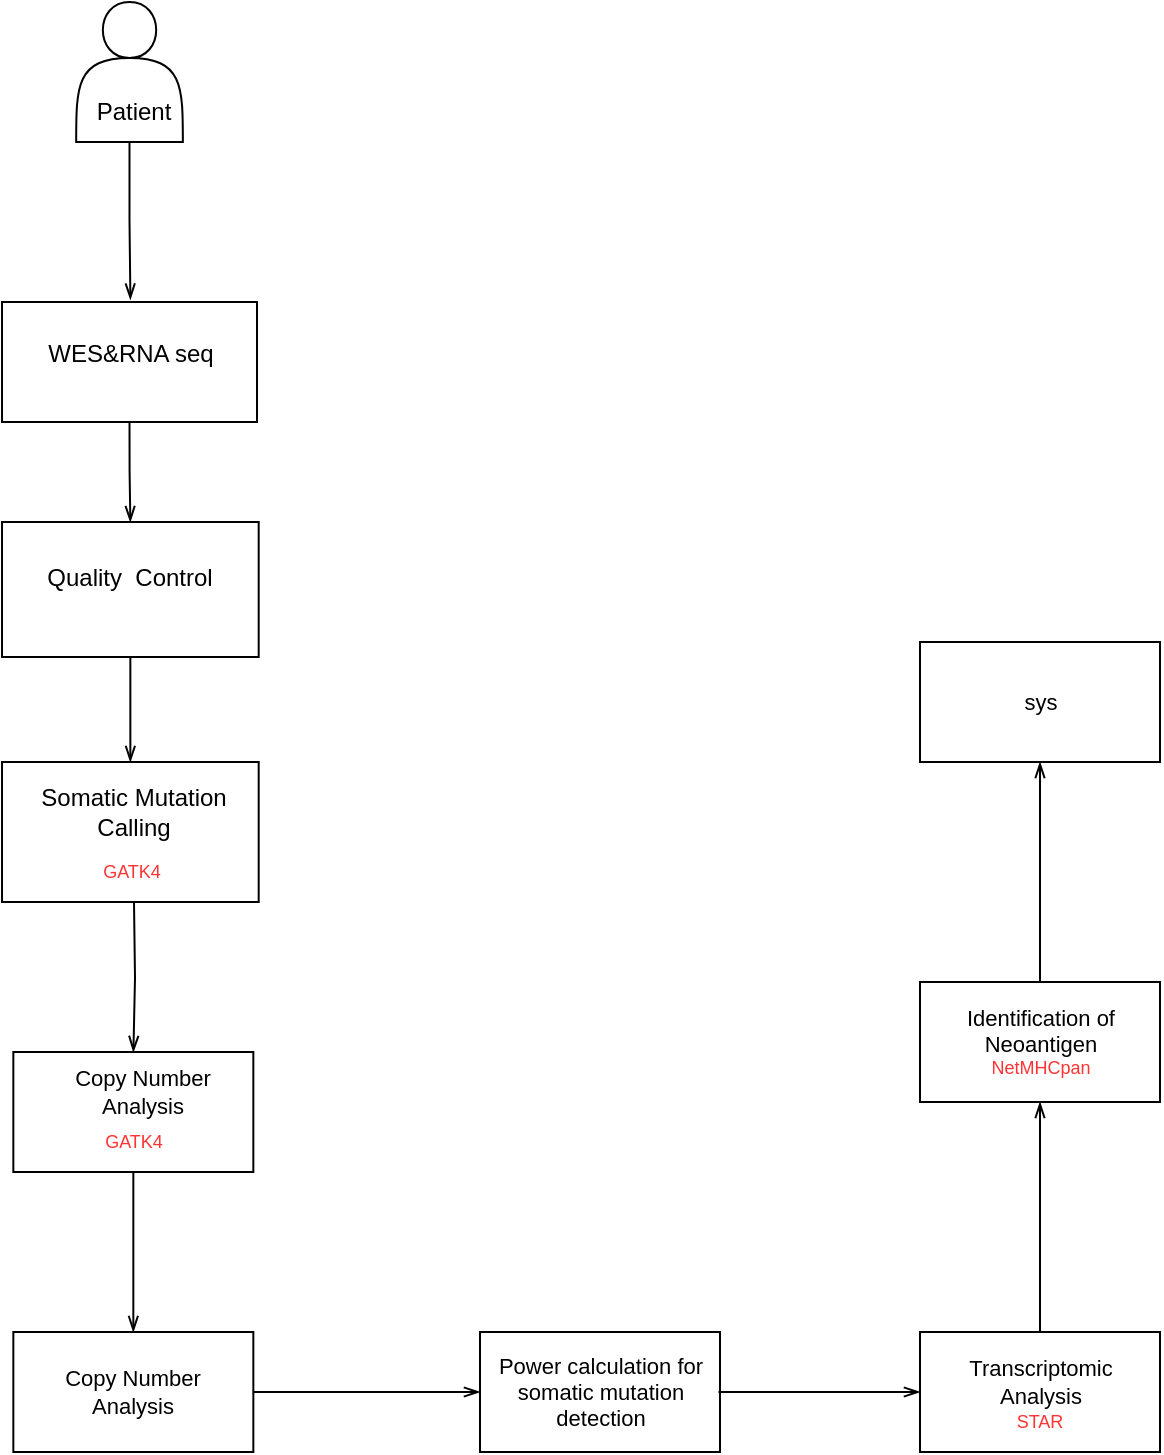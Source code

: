 <mxfile version="17.1.3" type="github"><diagram id="HRKEgr2g2JrtlHb0zNQG" name="Page-1"><mxGraphModel dx="823" dy="561" grid="1" gridSize="10" guides="1" tooltips="1" connect="1" arrows="1" fold="1" page="1" pageScale="1" pageWidth="827" pageHeight="1169" math="0" shadow="0"><root><mxCell id="0"/><mxCell id="1" parent="0"/><mxCell id="8yaNN160rDlzsBLFCEpy-40" value="" style="edgeStyle=orthogonalEdgeStyle;rounded=0;orthogonalLoop=1;jettySize=auto;html=1;fontSize=12;fontColor=#000000;endArrow=openThin;endFill=0;" edge="1" parent="1" source="8yaNN160rDlzsBLFCEpy-4" target="8yaNN160rDlzsBLFCEpy-11"><mxGeometry relative="1" as="geometry"/></mxCell><mxCell id="8yaNN160rDlzsBLFCEpy-4" value="" style="shape=actor;whiteSpace=wrap;html=1;" vertex="1" parent="1"><mxGeometry x="118.09" y="90" width="53.34" height="70" as="geometry"/></mxCell><mxCell id="8yaNN160rDlzsBLFCEpy-36" style="edgeStyle=orthogonalEdgeStyle;rounded=0;orthogonalLoop=1;jettySize=auto;html=1;exitX=0.5;exitY=1;exitDx=0;exitDy=0;fontSize=12;fontColor=#000000;endArrow=openThin;endFill=0;entryX=0.5;entryY=0;entryDx=0;entryDy=0;" edge="1" parent="1" source="8yaNN160rDlzsBLFCEpy-5" target="8yaNN160rDlzsBLFCEpy-34"><mxGeometry relative="1" as="geometry"><mxPoint x="146.565" y="340" as="targetPoint"/></mxGeometry></mxCell><mxCell id="8yaNN160rDlzsBLFCEpy-5" value="" style="whiteSpace=wrap;html=1;gradientColor=#ffffff;fillColor=none;" vertex="1" parent="1"><mxGeometry x="81.01" y="240" width="127.49" height="60" as="geometry"/></mxCell><mxCell id="8yaNN160rDlzsBLFCEpy-7" value="Patient" style="text;html=1;strokeColor=none;fillColor=none;align=center;verticalAlign=middle;whiteSpace=wrap;rounded=0;" vertex="1" parent="1"><mxGeometry x="116.67" y="130" width="60" height="30" as="geometry"/></mxCell><mxCell id="8yaNN160rDlzsBLFCEpy-11" value="WES&amp;amp;RNA seq" style="text;html=1;strokeColor=none;fillColor=none;align=center;verticalAlign=middle;whiteSpace=wrap;rounded=0;" vertex="1" parent="1"><mxGeometry x="96.67" y="238.75" width="97" height="55" as="geometry"/></mxCell><mxCell id="8yaNN160rDlzsBLFCEpy-19" value="&lt;font style=&quot;font-size: 12px&quot;&gt;Quality &amp;nbsp;Control&lt;/font&gt;" style="text;html=1;strokeColor=none;fillColor=none;align=center;verticalAlign=middle;whiteSpace=wrap;rounded=0;fontSize=9;" vertex="1" parent="1"><mxGeometry x="100.09" y="360" width="90.17" height="35" as="geometry"/></mxCell><mxCell id="8yaNN160rDlzsBLFCEpy-20" value="" style="whiteSpace=wrap;html=1;gradientColor=#ffffff;fillColor=none;" vertex="1" parent="1"><mxGeometry x="81.01" y="470" width="128.33" height="70" as="geometry"/></mxCell><mxCell id="8yaNN160rDlzsBLFCEpy-22" value="&lt;span style=&quot;font-size: 12px&quot;&gt;Somatic Mutation Calling&lt;/span&gt;" style="text;html=1;strokeColor=none;fillColor=none;align=center;verticalAlign=middle;whiteSpace=wrap;rounded=0;fontSize=9;" vertex="1" parent="1"><mxGeometry x="96.67" y="480" width="100" height="30" as="geometry"/></mxCell><mxCell id="8yaNN160rDlzsBLFCEpy-25" value="" style="edgeStyle=orthogonalEdgeStyle;rounded=0;orthogonalLoop=1;jettySize=auto;html=1;fontSize=9;fontColor=#FF3333;endArrow=openThin;endFill=0;" edge="1" parent="1" target="8yaNN160rDlzsBLFCEpy-24"><mxGeometry relative="1" as="geometry"><mxPoint x="147" y="540" as="sourcePoint"/></mxGeometry></mxCell><mxCell id="8yaNN160rDlzsBLFCEpy-23" value="&lt;font color=&quot;#ff3333&quot;&gt;GATK4&lt;/font&gt;" style="text;html=1;strokeColor=none;fillColor=none;align=center;verticalAlign=middle;whiteSpace=wrap;rounded=0;fontSize=9;" vertex="1" parent="1"><mxGeometry x="116.26" y="510" width="60" height="30" as="geometry"/></mxCell><mxCell id="8yaNN160rDlzsBLFCEpy-29" value="" style="edgeStyle=orthogonalEdgeStyle;rounded=0;orthogonalLoop=1;jettySize=auto;html=1;fontSize=11;fontColor=#000000;endArrow=openThin;endFill=0;" edge="1" parent="1" source="8yaNN160rDlzsBLFCEpy-24" target="8yaNN160rDlzsBLFCEpy-28"><mxGeometry relative="1" as="geometry"/></mxCell><mxCell id="8yaNN160rDlzsBLFCEpy-24" value="" style="whiteSpace=wrap;html=1;fontSize=9;fontColor=#FF3333;fillColor=none;gradientColor=#ffffff;" vertex="1" parent="1"><mxGeometry x="86.67" y="615" width="120" height="60" as="geometry"/></mxCell><mxCell id="8yaNN160rDlzsBLFCEpy-26" value="&lt;font style=&quot;font-size: 11px&quot; color=&quot;#000000&quot;&gt;Copy Number&lt;br&gt;Analysis&lt;/font&gt;" style="text;html=1;strokeColor=none;fillColor=none;align=center;verticalAlign=middle;whiteSpace=wrap;rounded=0;fontSize=9;fontColor=#FF3333;" vertex="1" parent="1"><mxGeometry x="113" y="620" width="77" height="30" as="geometry"/></mxCell><mxCell id="8yaNN160rDlzsBLFCEpy-27" value="&lt;font color=&quot;#ff3333&quot;&gt;GATK4&lt;/font&gt;" style="text;html=1;strokeColor=none;fillColor=none;align=center;verticalAlign=middle;whiteSpace=wrap;rounded=0;fontSize=9;" vertex="1" parent="1"><mxGeometry x="116.67" y="645" width="60" height="30" as="geometry"/></mxCell><mxCell id="8yaNN160rDlzsBLFCEpy-43" value="" style="edgeStyle=orthogonalEdgeStyle;rounded=0;orthogonalLoop=1;jettySize=auto;html=1;fontSize=12;fontColor=#000000;endArrow=openThin;endFill=0;" edge="1" parent="1" source="8yaNN160rDlzsBLFCEpy-28" target="8yaNN160rDlzsBLFCEpy-42"><mxGeometry relative="1" as="geometry"/></mxCell><mxCell id="8yaNN160rDlzsBLFCEpy-28" value="" style="whiteSpace=wrap;html=1;fontSize=9;fontColor=#FF3333;fillColor=none;gradientColor=#ffffff;" vertex="1" parent="1"><mxGeometry x="86.67" y="755" width="120" height="60" as="geometry"/></mxCell><mxCell id="8yaNN160rDlzsBLFCEpy-30" value="&lt;font style=&quot;font-size: 11px&quot; color=&quot;#000000&quot;&gt;Copy Number&lt;br&gt;Analysis&lt;/font&gt;" style="text;html=1;strokeColor=none;fillColor=none;align=center;verticalAlign=middle;whiteSpace=wrap;rounded=0;fontSize=9;fontColor=#FF3333;" vertex="1" parent="1"><mxGeometry x="108.17" y="770" width="77" height="30" as="geometry"/></mxCell><mxCell id="8yaNN160rDlzsBLFCEpy-35" style="edgeStyle=orthogonalEdgeStyle;rounded=0;orthogonalLoop=1;jettySize=auto;html=1;exitX=0.5;exitY=1;exitDx=0;exitDy=0;entryX=0.5;entryY=0;entryDx=0;entryDy=0;fontSize=12;fontColor=#000000;endArrow=openThin;endFill=0;" edge="1" parent="1" source="8yaNN160rDlzsBLFCEpy-34" target="8yaNN160rDlzsBLFCEpy-20"><mxGeometry relative="1" as="geometry"/></mxCell><mxCell id="8yaNN160rDlzsBLFCEpy-34" value="" style="whiteSpace=wrap;html=1;gradientColor=#ffffff;fillColor=none;" vertex="1" parent="1"><mxGeometry x="81.01" y="350" width="128.33" height="67.5" as="geometry"/></mxCell><mxCell id="8yaNN160rDlzsBLFCEpy-42" value="" style="whiteSpace=wrap;html=1;fontSize=9;fontColor=#FF3333;fillColor=none;gradientColor=#ffffff;" vertex="1" parent="1"><mxGeometry x="320" y="755" width="120" height="60" as="geometry"/></mxCell><mxCell id="8yaNN160rDlzsBLFCEpy-47" value="" style="edgeStyle=orthogonalEdgeStyle;rounded=0;orthogonalLoop=1;jettySize=auto;html=1;fontSize=12;fontColor=#000000;endArrow=openThin;endFill=0;" edge="1" parent="1" source="8yaNN160rDlzsBLFCEpy-45" target="8yaNN160rDlzsBLFCEpy-46"><mxGeometry relative="1" as="geometry"/></mxCell><mxCell id="8yaNN160rDlzsBLFCEpy-45" value="&lt;font color=&quot;#000000&quot;&gt;&lt;span style=&quot;font-size: 11px&quot;&gt;Power calculation for somatic mutation detection&lt;/span&gt;&lt;/font&gt;" style="text;html=1;strokeColor=none;fillColor=none;align=center;verticalAlign=middle;whiteSpace=wrap;rounded=0;fontSize=9;fontColor=#FF3333;" vertex="1" parent="1"><mxGeometry x="320.75" y="765" width="118.5" height="40" as="geometry"/></mxCell><mxCell id="8yaNN160rDlzsBLFCEpy-50" value="" style="edgeStyle=orthogonalEdgeStyle;rounded=0;orthogonalLoop=1;jettySize=auto;html=1;fontSize=12;fontColor=#000000;endArrow=openThin;endFill=0;" edge="1" parent="1" source="8yaNN160rDlzsBLFCEpy-46" target="8yaNN160rDlzsBLFCEpy-49"><mxGeometry relative="1" as="geometry"/></mxCell><mxCell id="8yaNN160rDlzsBLFCEpy-46" value="" style="whiteSpace=wrap;html=1;fontSize=12;fontColor=#000000;fillColor=none;gradientColor=#ffffff;" vertex="1" parent="1"><mxGeometry x="540" y="755" width="120" height="60" as="geometry"/></mxCell><mxCell id="8yaNN160rDlzsBLFCEpy-48" value="&lt;font color=&quot;#000000&quot;&gt;&lt;span style=&quot;font-size: 11px&quot;&gt;Transcriptomic Analysis&lt;/span&gt;&lt;/font&gt;" style="text;html=1;strokeColor=none;fillColor=none;align=center;verticalAlign=middle;whiteSpace=wrap;rounded=0;fontSize=9;fontColor=#FF3333;" vertex="1" parent="1"><mxGeometry x="561.5" y="765" width="77" height="30" as="geometry"/></mxCell><mxCell id="8yaNN160rDlzsBLFCEpy-54" value="" style="edgeStyle=orthogonalEdgeStyle;rounded=0;orthogonalLoop=1;jettySize=auto;html=1;fontSize=12;fontColor=#000000;endArrow=openThin;endFill=0;" edge="1" parent="1" source="8yaNN160rDlzsBLFCEpy-49" target="8yaNN160rDlzsBLFCEpy-53"><mxGeometry relative="1" as="geometry"/></mxCell><mxCell id="8yaNN160rDlzsBLFCEpy-49" value="" style="whiteSpace=wrap;html=1;fontSize=12;fontColor=#000000;fillColor=none;gradientColor=#ffffff;" vertex="1" parent="1"><mxGeometry x="540" y="580" width="120" height="60" as="geometry"/></mxCell><mxCell id="8yaNN160rDlzsBLFCEpy-51" value="&lt;font color=&quot;#ff3333&quot;&gt;STAR&lt;br&gt;&lt;/font&gt;" style="text;html=1;strokeColor=none;fillColor=none;align=center;verticalAlign=middle;whiteSpace=wrap;rounded=0;fontSize=9;" vertex="1" parent="1"><mxGeometry x="570" y="785" width="60" height="30" as="geometry"/></mxCell><mxCell id="8yaNN160rDlzsBLFCEpy-52" value="&lt;font color=&quot;#000000&quot;&gt;&lt;span style=&quot;font-size: 11px&quot;&gt;Identification of Neoantigen&lt;br&gt;&lt;/span&gt;&lt;/font&gt;NetMHCpan" style="text;html=1;strokeColor=none;fillColor=none;align=center;verticalAlign=middle;whiteSpace=wrap;rounded=0;fontSize=9;fontColor=#FF3333;" vertex="1" parent="1"><mxGeometry x="561.5" y="595" width="77" height="30" as="geometry"/></mxCell><mxCell id="8yaNN160rDlzsBLFCEpy-53" value="" style="whiteSpace=wrap;html=1;fontSize=12;fontColor=#000000;fillColor=none;gradientColor=#ffffff;" vertex="1" parent="1"><mxGeometry x="540" y="410" width="120" height="60" as="geometry"/></mxCell><mxCell id="8yaNN160rDlzsBLFCEpy-55" value="&lt;font color=&quot;#000000&quot;&gt;&lt;span style=&quot;font-size: 11px&quot;&gt;sys&lt;/span&gt;&lt;/font&gt;" style="text;html=1;strokeColor=none;fillColor=none;align=center;verticalAlign=middle;whiteSpace=wrap;rounded=0;fontSize=9;fontColor=#FF3333;" vertex="1" parent="1"><mxGeometry x="561.5" y="425" width="77" height="30" as="geometry"/></mxCell></root></mxGraphModel></diagram></mxfile>